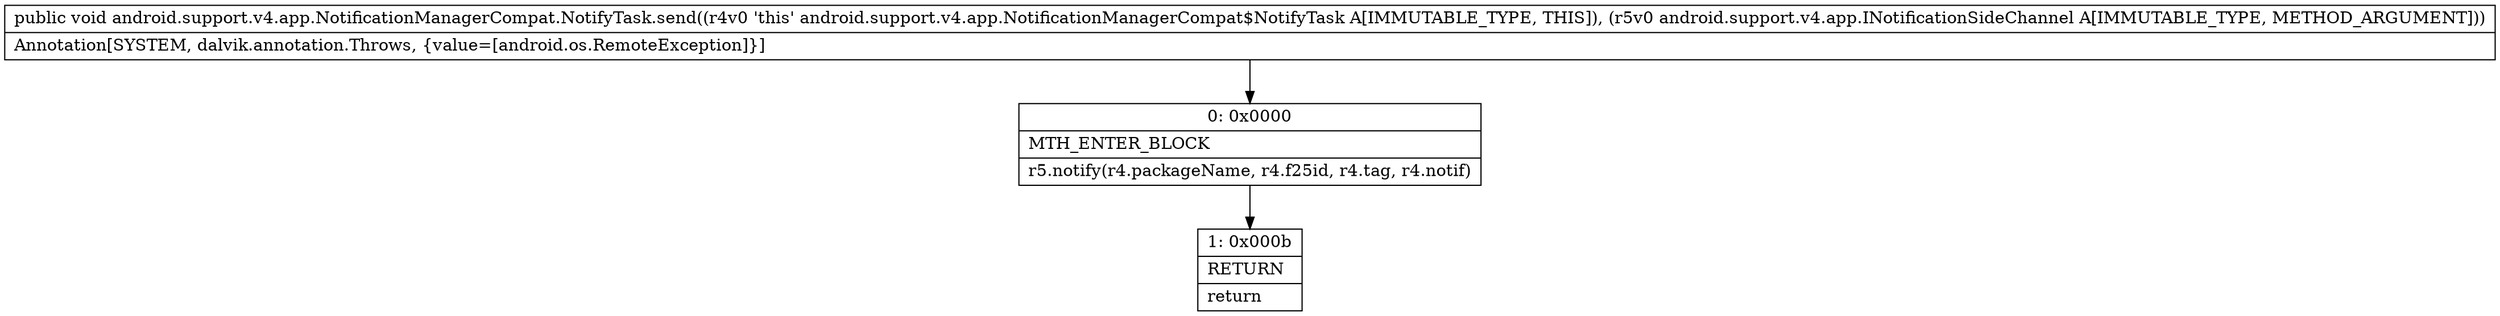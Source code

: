 digraph "CFG forandroid.support.v4.app.NotificationManagerCompat.NotifyTask.send(Landroid\/support\/v4\/app\/INotificationSideChannel;)V" {
Node_0 [shape=record,label="{0\:\ 0x0000|MTH_ENTER_BLOCK\l|r5.notify(r4.packageName, r4.f25id, r4.tag, r4.notif)\l}"];
Node_1 [shape=record,label="{1\:\ 0x000b|RETURN\l|return\l}"];
MethodNode[shape=record,label="{public void android.support.v4.app.NotificationManagerCompat.NotifyTask.send((r4v0 'this' android.support.v4.app.NotificationManagerCompat$NotifyTask A[IMMUTABLE_TYPE, THIS]), (r5v0 android.support.v4.app.INotificationSideChannel A[IMMUTABLE_TYPE, METHOD_ARGUMENT]))  | Annotation[SYSTEM, dalvik.annotation.Throws, \{value=[android.os.RemoteException]\}]\l}"];
MethodNode -> Node_0;
Node_0 -> Node_1;
}

